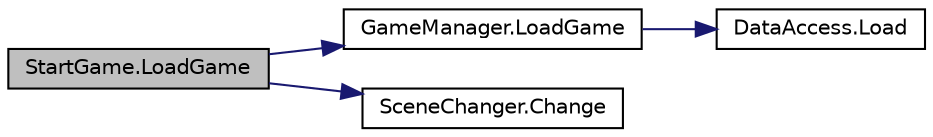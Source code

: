 digraph "StartGame.LoadGame"
{
  edge [fontname="Helvetica",fontsize="10",labelfontname="Helvetica",labelfontsize="10"];
  node [fontname="Helvetica",fontsize="10",shape=record];
  rankdir="LR";
  Node0 [label="StartGame.LoadGame",height=0.2,width=0.4,color="black", fillcolor="grey75", style="filled", fontcolor="black"];
  Node0 -> Node1 [color="midnightblue",fontsize="10",style="solid",fontname="Helvetica"];
  Node1 [label="GameManager.LoadGame",height=0.2,width=0.4,color="black", fillcolor="white", style="filled",URL="$class_game_manager.html#a699d0ebbff18b1ec53af6a76cf8045bd",tooltip="Loads the game data. "];
  Node1 -> Node2 [color="midnightblue",fontsize="10",style="solid",fontname="Helvetica"];
  Node2 [label="DataAccess.Load",height=0.2,width=0.4,color="black", fillcolor="white", style="filled",URL="$class_data_access.html#a9c3b457a4d34a81e5ef88667b59d1e47",tooltip="Load the game saved at GameData.dat file. "];
  Node0 -> Node3 [color="midnightblue",fontsize="10",style="solid",fontname="Helvetica"];
  Node3 [label="SceneChanger.Change",height=0.2,width=0.4,color="black", fillcolor="white", style="filled",URL="$class_scene_changer.html#a871092b7ca252d24099b26fe13b0d916",tooltip="Checks if the changing scene isn&#39;t locked neither locally nor globally and changes the scene if not ..."];
}
